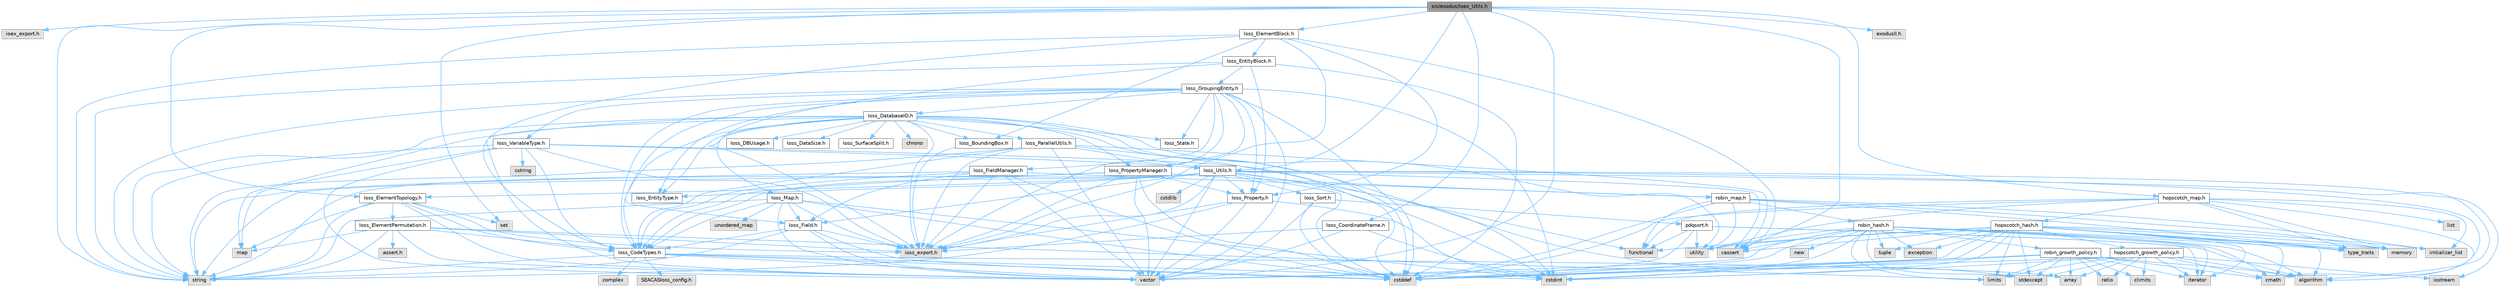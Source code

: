 digraph "src/exodus/Ioex_Utils.h"
{
 // INTERACTIVE_SVG=YES
 // LATEX_PDF_SIZE
  bgcolor="transparent";
  edge [fontname=Helvetica,fontsize=10,labelfontname=Helvetica,labelfontsize=10];
  node [fontname=Helvetica,fontsize=10,shape=box,height=0.2,width=0.4];
  Node1 [id="Node000001",label="src/exodus/Ioex_Utils.h",height=0.2,width=0.4,color="gray40", fillcolor="grey60", style="filled", fontcolor="black",tooltip=" "];
  Node1 -> Node2 [id="edge1_Node000001_Node000002",color="steelblue1",style="solid",tooltip=" "];
  Node2 [id="Node000002",label="ioex_export.h",height=0.2,width=0.4,color="grey60", fillcolor="#E0E0E0", style="filled",tooltip=" "];
  Node1 -> Node3 [id="edge2_Node000001_Node000003",color="steelblue1",style="solid",tooltip=" "];
  Node3 [id="Node000003",label="Ioss_CoordinateFrame.h",height=0.2,width=0.4,color="grey40", fillcolor="white", style="filled",URL="$Ioss__CoordinateFrame_8h.html",tooltip=" "];
  Node3 -> Node4 [id="edge3_Node000003_Node000004",color="steelblue1",style="solid",tooltip=" "];
  Node4 [id="Node000004",label="ioss_export.h",height=0.2,width=0.4,color="grey60", fillcolor="#E0E0E0", style="filled",tooltip=" "];
  Node3 -> Node5 [id="edge4_Node000003_Node000005",color="steelblue1",style="solid",tooltip=" "];
  Node5 [id="Node000005",label="cstdint",height=0.2,width=0.4,color="grey60", fillcolor="#E0E0E0", style="filled",tooltip=" "];
  Node3 -> Node6 [id="edge5_Node000003_Node000006",color="steelblue1",style="solid",tooltip=" "];
  Node6 [id="Node000006",label="vector",height=0.2,width=0.4,color="grey60", fillcolor="#E0E0E0", style="filled",tooltip=" "];
  Node1 -> Node7 [id="edge6_Node000001_Node000007",color="steelblue1",style="solid",tooltip=" "];
  Node7 [id="Node000007",label="Ioss_ElementBlock.h",height=0.2,width=0.4,color="grey40", fillcolor="white", style="filled",URL="$Ioss__ElementBlock_8h.html",tooltip=" "];
  Node7 -> Node4 [id="edge7_Node000007_Node000004",color="steelblue1",style="solid",tooltip=" "];
  Node7 -> Node8 [id="edge8_Node000007_Node000008",color="steelblue1",style="solid",tooltip=" "];
  Node8 [id="Node000008",label="Ioss_BoundingBox.h",height=0.2,width=0.4,color="grey40", fillcolor="white", style="filled",URL="$Ioss__BoundingBox_8h.html",tooltip=" "];
  Node8 -> Node4 [id="edge9_Node000008_Node000004",color="steelblue1",style="solid",tooltip=" "];
  Node7 -> Node9 [id="edge10_Node000007_Node000009",color="steelblue1",style="solid",tooltip=" "];
  Node9 [id="Node000009",label="Ioss_CodeTypes.h",height=0.2,width=0.4,color="grey40", fillcolor="white", style="filled",URL="$Ioss__CodeTypes_8h.html",tooltip=" "];
  Node9 -> Node10 [id="edge11_Node000009_Node000010",color="steelblue1",style="solid",tooltip=" "];
  Node10 [id="Node000010",label="array",height=0.2,width=0.4,color="grey60", fillcolor="#E0E0E0", style="filled",tooltip=" "];
  Node9 -> Node11 [id="edge12_Node000009_Node000011",color="steelblue1",style="solid",tooltip=" "];
  Node11 [id="Node000011",label="cstddef",height=0.2,width=0.4,color="grey60", fillcolor="#E0E0E0", style="filled",tooltip=" "];
  Node9 -> Node5 [id="edge13_Node000009_Node000005",color="steelblue1",style="solid",tooltip=" "];
  Node9 -> Node12 [id="edge14_Node000009_Node000012",color="steelblue1",style="solid",tooltip=" "];
  Node12 [id="Node000012",label="string",height=0.2,width=0.4,color="grey60", fillcolor="#E0E0E0", style="filled",tooltip=" "];
  Node9 -> Node6 [id="edge15_Node000009_Node000006",color="steelblue1",style="solid",tooltip=" "];
  Node9 -> Node13 [id="edge16_Node000009_Node000013",color="steelblue1",style="solid",tooltip=" "];
  Node13 [id="Node000013",label="SEACASIoss_config.h",height=0.2,width=0.4,color="grey60", fillcolor="#E0E0E0", style="filled",tooltip=" "];
  Node9 -> Node14 [id="edge17_Node000009_Node000014",color="steelblue1",style="solid",tooltip=" "];
  Node14 [id="Node000014",label="complex",height=0.2,width=0.4,color="grey60", fillcolor="#E0E0E0", style="filled",tooltip=" "];
  Node7 -> Node15 [id="edge18_Node000007_Node000015",color="steelblue1",style="solid",tooltip=" "];
  Node15 [id="Node000015",label="Ioss_EntityBlock.h",height=0.2,width=0.4,color="grey40", fillcolor="white", style="filled",URL="$Ioss__EntityBlock_8h.html",tooltip=" "];
  Node15 -> Node4 [id="edge19_Node000015_Node000004",color="steelblue1",style="solid",tooltip=" "];
  Node15 -> Node16 [id="edge20_Node000015_Node000016",color="steelblue1",style="solid",tooltip=" "];
  Node16 [id="Node000016",label="Ioss_GroupingEntity.h",height=0.2,width=0.4,color="grey40", fillcolor="white", style="filled",URL="$Ioss__GroupingEntity_8h.html",tooltip=" "];
  Node16 -> Node4 [id="edge21_Node000016_Node000004",color="steelblue1",style="solid",tooltip=" "];
  Node16 -> Node9 [id="edge22_Node000016_Node000009",color="steelblue1",style="solid",tooltip=" "];
  Node16 -> Node17 [id="edge23_Node000016_Node000017",color="steelblue1",style="solid",tooltip=" "];
  Node17 [id="Node000017",label="Ioss_DatabaseIO.h",height=0.2,width=0.4,color="grey40", fillcolor="white", style="filled",URL="$Ioss__DatabaseIO_8h.html",tooltip=" "];
  Node17 -> Node4 [id="edge24_Node000017_Node000004",color="steelblue1",style="solid",tooltip=" "];
  Node17 -> Node8 [id="edge25_Node000017_Node000008",color="steelblue1",style="solid",tooltip=" "];
  Node17 -> Node9 [id="edge26_Node000017_Node000009",color="steelblue1",style="solid",tooltip=" "];
  Node17 -> Node18 [id="edge27_Node000017_Node000018",color="steelblue1",style="solid",tooltip=" "];
  Node18 [id="Node000018",label="Ioss_DBUsage.h",height=0.2,width=0.4,color="grey40", fillcolor="white", style="filled",URL="$Ioss__DBUsage_8h.html",tooltip=" "];
  Node17 -> Node19 [id="edge28_Node000017_Node000019",color="steelblue1",style="solid",tooltip=" "];
  Node19 [id="Node000019",label="Ioss_DataSize.h",height=0.2,width=0.4,color="grey40", fillcolor="white", style="filled",URL="$Ioss__DataSize_8h.html",tooltip=" "];
  Node17 -> Node20 [id="edge29_Node000017_Node000020",color="steelblue1",style="solid",tooltip=" "];
  Node20 [id="Node000020",label="Ioss_EntityType.h",height=0.2,width=0.4,color="grey40", fillcolor="white", style="filled",URL="$Ioss__EntityType_8h.html",tooltip=" "];
  Node17 -> Node21 [id="edge30_Node000017_Node000021",color="steelblue1",style="solid",tooltip=" "];
  Node21 [id="Node000021",label="Ioss_Map.h",height=0.2,width=0.4,color="grey40", fillcolor="white", style="filled",URL="$Ioss__Map_8h.html",tooltip=" "];
  Node21 -> Node4 [id="edge31_Node000021_Node000004",color="steelblue1",style="solid",tooltip=" "];
  Node21 -> Node9 [id="edge32_Node000021_Node000009",color="steelblue1",style="solid",tooltip=" "];
  Node21 -> Node22 [id="edge33_Node000021_Node000022",color="steelblue1",style="solid",tooltip=" "];
  Node22 [id="Node000022",label="Ioss_Field.h",height=0.2,width=0.4,color="grey40", fillcolor="white", style="filled",URL="$Ioss__Field_8h.html",tooltip=" "];
  Node22 -> Node4 [id="edge34_Node000022_Node000004",color="steelblue1",style="solid",tooltip=" "];
  Node22 -> Node9 [id="edge35_Node000022_Node000009",color="steelblue1",style="solid",tooltip=" "];
  Node22 -> Node11 [id="edge36_Node000022_Node000011",color="steelblue1",style="solid",tooltip=" "];
  Node22 -> Node12 [id="edge37_Node000022_Node000012",color="steelblue1",style="solid",tooltip=" "];
  Node22 -> Node6 [id="edge38_Node000022_Node000006",color="steelblue1",style="solid",tooltip=" "];
  Node21 -> Node11 [id="edge39_Node000021_Node000011",color="steelblue1",style="solid",tooltip=" "];
  Node21 -> Node5 [id="edge40_Node000021_Node000005",color="steelblue1",style="solid",tooltip=" "];
  Node21 -> Node12 [id="edge41_Node000021_Node000012",color="steelblue1",style="solid",tooltip=" "];
  Node21 -> Node6 [id="edge42_Node000021_Node000006",color="steelblue1",style="solid",tooltip=" "];
  Node21 -> Node23 [id="edge43_Node000021_Node000023",color="steelblue1",style="solid",tooltip=" "];
  Node23 [id="Node000023",label="unordered_map",height=0.2,width=0.4,color="grey60", fillcolor="#E0E0E0", style="filled",tooltip=" "];
  Node17 -> Node24 [id="edge44_Node000017_Node000024",color="steelblue1",style="solid",tooltip=" "];
  Node24 [id="Node000024",label="Ioss_ParallelUtils.h",height=0.2,width=0.4,color="grey40", fillcolor="white", style="filled",URL="$Ioss__ParallelUtils_8h.html",tooltip=" "];
  Node24 -> Node4 [id="edge45_Node000024_Node000004",color="steelblue1",style="solid",tooltip=" "];
  Node24 -> Node9 [id="edge46_Node000024_Node000009",color="steelblue1",style="solid",tooltip=" "];
  Node24 -> Node25 [id="edge47_Node000024_Node000025",color="steelblue1",style="solid",tooltip=" "];
  Node25 [id="Node000025",label="Ioss_Utils.h",height=0.2,width=0.4,color="grey40", fillcolor="white", style="filled",URL="$Ioss__Utils_8h.html",tooltip=" "];
  Node25 -> Node4 [id="edge48_Node000025_Node000004",color="steelblue1",style="solid",tooltip=" "];
  Node25 -> Node9 [id="edge49_Node000025_Node000009",color="steelblue1",style="solid",tooltip=" "];
  Node25 -> Node26 [id="edge50_Node000025_Node000026",color="steelblue1",style="solid",tooltip=" "];
  Node26 [id="Node000026",label="Ioss_ElementTopology.h",height=0.2,width=0.4,color="grey40", fillcolor="white", style="filled",URL="$Ioss__ElementTopology_8h.html",tooltip=" "];
  Node26 -> Node4 [id="edge51_Node000026_Node000004",color="steelblue1",style="solid",tooltip=" "];
  Node26 -> Node9 [id="edge52_Node000026_Node000009",color="steelblue1",style="solid",tooltip=" "];
  Node26 -> Node27 [id="edge53_Node000026_Node000027",color="steelblue1",style="solid",tooltip=" "];
  Node27 [id="Node000027",label="Ioss_ElementPermutation.h",height=0.2,width=0.4,color="grey40", fillcolor="white", style="filled",URL="$Ioss__ElementPermutation_8h.html",tooltip=" "];
  Node27 -> Node4 [id="edge54_Node000027_Node000004",color="steelblue1",style="solid",tooltip=" "];
  Node27 -> Node9 [id="edge55_Node000027_Node000009",color="steelblue1",style="solid",tooltip=" "];
  Node27 -> Node28 [id="edge56_Node000027_Node000028",color="steelblue1",style="solid",tooltip=" "];
  Node28 [id="Node000028",label="assert.h",height=0.2,width=0.4,color="grey60", fillcolor="#E0E0E0", style="filled",tooltip=" "];
  Node27 -> Node29 [id="edge57_Node000027_Node000029",color="steelblue1",style="solid",tooltip=" "];
  Node29 [id="Node000029",label="limits",height=0.2,width=0.4,color="grey60", fillcolor="#E0E0E0", style="filled",tooltip=" "];
  Node27 -> Node30 [id="edge58_Node000027_Node000030",color="steelblue1",style="solid",tooltip=" "];
  Node30 [id="Node000030",label="map",height=0.2,width=0.4,color="grey60", fillcolor="#E0E0E0", style="filled",tooltip=" "];
  Node27 -> Node12 [id="edge59_Node000027_Node000012",color="steelblue1",style="solid",tooltip=" "];
  Node27 -> Node6 [id="edge60_Node000027_Node000006",color="steelblue1",style="solid",tooltip=" "];
  Node26 -> Node30 [id="edge61_Node000026_Node000030",color="steelblue1",style="solid",tooltip=" "];
  Node26 -> Node31 [id="edge62_Node000026_Node000031",color="steelblue1",style="solid",tooltip=" "];
  Node31 [id="Node000031",label="set",height=0.2,width=0.4,color="grey60", fillcolor="#E0E0E0", style="filled",tooltip=" "];
  Node26 -> Node12 [id="edge63_Node000026_Node000012",color="steelblue1",style="solid",tooltip=" "];
  Node26 -> Node6 [id="edge64_Node000026_Node000006",color="steelblue1",style="solid",tooltip=" "];
  Node25 -> Node20 [id="edge65_Node000025_Node000020",color="steelblue1",style="solid",tooltip=" "];
  Node25 -> Node22 [id="edge66_Node000025_Node000022",color="steelblue1",style="solid",tooltip=" "];
  Node25 -> Node32 [id="edge67_Node000025_Node000032",color="steelblue1",style="solid",tooltip=" "];
  Node32 [id="Node000032",label="Ioss_Property.h",height=0.2,width=0.4,color="grey40", fillcolor="white", style="filled",URL="$Ioss__Property_8h.html",tooltip=" "];
  Node32 -> Node4 [id="edge68_Node000032_Node000004",color="steelblue1",style="solid",tooltip=" "];
  Node32 -> Node5 [id="edge69_Node000032_Node000005",color="steelblue1",style="solid",tooltip=" "];
  Node32 -> Node12 [id="edge70_Node000032_Node000012",color="steelblue1",style="solid",tooltip=" "];
  Node32 -> Node6 [id="edge71_Node000032_Node000006",color="steelblue1",style="solid",tooltip=" "];
  Node25 -> Node33 [id="edge72_Node000025_Node000033",color="steelblue1",style="solid",tooltip=" "];
  Node33 [id="Node000033",label="Ioss_Sort.h",height=0.2,width=0.4,color="grey40", fillcolor="white", style="filled",URL="$Ioss__Sort_8h.html",tooltip=" "];
  Node33 -> Node34 [id="edge73_Node000033_Node000034",color="steelblue1",style="solid",tooltip=" "];
  Node34 [id="Node000034",label="pdqsort.h",height=0.2,width=0.4,color="grey40", fillcolor="white", style="filled",URL="$pdqsort_8h.html",tooltip=" "];
  Node34 -> Node35 [id="edge74_Node000034_Node000035",color="steelblue1",style="solid",tooltip=" "];
  Node35 [id="Node000035",label="algorithm",height=0.2,width=0.4,color="grey60", fillcolor="#E0E0E0", style="filled",tooltip=" "];
  Node34 -> Node11 [id="edge75_Node000034_Node000011",color="steelblue1",style="solid",tooltip=" "];
  Node34 -> Node36 [id="edge76_Node000034_Node000036",color="steelblue1",style="solid",tooltip=" "];
  Node36 [id="Node000036",label="functional",height=0.2,width=0.4,color="grey60", fillcolor="#E0E0E0", style="filled",tooltip=" "];
  Node34 -> Node37 [id="edge77_Node000034_Node000037",color="steelblue1",style="solid",tooltip=" "];
  Node37 [id="Node000037",label="iterator",height=0.2,width=0.4,color="grey60", fillcolor="#E0E0E0", style="filled",tooltip=" "];
  Node34 -> Node38 [id="edge78_Node000034_Node000038",color="steelblue1",style="solid",tooltip=" "];
  Node38 [id="Node000038",label="utility",height=0.2,width=0.4,color="grey60", fillcolor="#E0E0E0", style="filled",tooltip=" "];
  Node33 -> Node11 [id="edge79_Node000033_Node000011",color="steelblue1",style="solid",tooltip=" "];
  Node33 -> Node6 [id="edge80_Node000033_Node000006",color="steelblue1",style="solid",tooltip=" "];
  Node25 -> Node35 [id="edge81_Node000025_Node000035",color="steelblue1",style="solid",tooltip=" "];
  Node25 -> Node39 [id="edge82_Node000025_Node000039",color="steelblue1",style="solid",tooltip=" "];
  Node39 [id="Node000039",label="cassert",height=0.2,width=0.4,color="grey60", fillcolor="#E0E0E0", style="filled",tooltip=" "];
  Node25 -> Node40 [id="edge83_Node000025_Node000040",color="steelblue1",style="solid",tooltip=" "];
  Node40 [id="Node000040",label="cmath",height=0.2,width=0.4,color="grey60", fillcolor="#E0E0E0", style="filled",tooltip=" "];
  Node25 -> Node11 [id="edge84_Node000025_Node000011",color="steelblue1",style="solid",tooltip=" "];
  Node25 -> Node5 [id="edge85_Node000025_Node000005",color="steelblue1",style="solid",tooltip=" "];
  Node25 -> Node41 [id="edge86_Node000025_Node000041",color="steelblue1",style="solid",tooltip=" "];
  Node41 [id="Node000041",label="cstdlib",height=0.2,width=0.4,color="grey60", fillcolor="#E0E0E0", style="filled",tooltip=" "];
  Node25 -> Node42 [id="edge87_Node000025_Node000042",color="steelblue1",style="solid",tooltip=" "];
  Node42 [id="Node000042",label="iostream",height=0.2,width=0.4,color="grey60", fillcolor="#E0E0E0", style="filled",tooltip=" "];
  Node25 -> Node43 [id="edge88_Node000025_Node000043",color="steelblue1",style="solid",tooltip=" "];
  Node43 [id="Node000043",label="stdexcept",height=0.2,width=0.4,color="grey60", fillcolor="#E0E0E0", style="filled",tooltip=" "];
  Node25 -> Node12 [id="edge89_Node000025_Node000012",color="steelblue1",style="solid",tooltip=" "];
  Node25 -> Node6 [id="edge90_Node000025_Node000006",color="steelblue1",style="solid",tooltip=" "];
  Node24 -> Node39 [id="edge91_Node000024_Node000039",color="steelblue1",style="solid",tooltip=" "];
  Node24 -> Node11 [id="edge92_Node000024_Node000011",color="steelblue1",style="solid",tooltip=" "];
  Node24 -> Node12 [id="edge93_Node000024_Node000012",color="steelblue1",style="solid",tooltip=" "];
  Node24 -> Node6 [id="edge94_Node000024_Node000006",color="steelblue1",style="solid",tooltip=" "];
  Node17 -> Node44 [id="edge95_Node000017_Node000044",color="steelblue1",style="solid",tooltip=" "];
  Node44 [id="Node000044",label="Ioss_PropertyManager.h",height=0.2,width=0.4,color="grey40", fillcolor="white", style="filled",URL="$Ioss__PropertyManager_8h.html",tooltip=" "];
  Node44 -> Node4 [id="edge96_Node000044_Node000004",color="steelblue1",style="solid",tooltip=" "];
  Node44 -> Node9 [id="edge97_Node000044_Node000009",color="steelblue1",style="solid",tooltip=" "];
  Node44 -> Node32 [id="edge98_Node000044_Node000032",color="steelblue1",style="solid",tooltip=" "];
  Node44 -> Node11 [id="edge99_Node000044_Node000011",color="steelblue1",style="solid",tooltip=" "];
  Node44 -> Node12 [id="edge100_Node000044_Node000012",color="steelblue1",style="solid",tooltip=" "];
  Node44 -> Node6 [id="edge101_Node000044_Node000006",color="steelblue1",style="solid",tooltip=" "];
  Node44 -> Node45 [id="edge102_Node000044_Node000045",color="steelblue1",style="solid",tooltip=" "];
  Node45 [id="Node000045",label="robin_map.h",height=0.2,width=0.4,color="grey40", fillcolor="white", style="filled",URL="$robin__map_8h.html",tooltip=" "];
  Node45 -> Node11 [id="edge103_Node000045_Node000011",color="steelblue1",style="solid",tooltip=" "];
  Node45 -> Node36 [id="edge104_Node000045_Node000036",color="steelblue1",style="solid",tooltip=" "];
  Node45 -> Node46 [id="edge105_Node000045_Node000046",color="steelblue1",style="solid",tooltip=" "];
  Node46 [id="Node000046",label="initializer_list",height=0.2,width=0.4,color="grey60", fillcolor="#E0E0E0", style="filled",tooltip=" "];
  Node45 -> Node47 [id="edge106_Node000045_Node000047",color="steelblue1",style="solid",tooltip=" "];
  Node47 [id="Node000047",label="memory",height=0.2,width=0.4,color="grey60", fillcolor="#E0E0E0", style="filled",tooltip=" "];
  Node45 -> Node48 [id="edge107_Node000045_Node000048",color="steelblue1",style="solid",tooltip=" "];
  Node48 [id="Node000048",label="type_traits",height=0.2,width=0.4,color="grey60", fillcolor="#E0E0E0", style="filled",tooltip=" "];
  Node45 -> Node38 [id="edge108_Node000045_Node000038",color="steelblue1",style="solid",tooltip=" "];
  Node45 -> Node49 [id="edge109_Node000045_Node000049",color="steelblue1",style="solid",tooltip=" "];
  Node49 [id="Node000049",label="robin_hash.h",height=0.2,width=0.4,color="grey40", fillcolor="white", style="filled",URL="$robin__hash_8h.html",tooltip=" "];
  Node49 -> Node35 [id="edge110_Node000049_Node000035",color="steelblue1",style="solid",tooltip=" "];
  Node49 -> Node39 [id="edge111_Node000049_Node000039",color="steelblue1",style="solid",tooltip=" "];
  Node49 -> Node40 [id="edge112_Node000049_Node000040",color="steelblue1",style="solid",tooltip=" "];
  Node49 -> Node11 [id="edge113_Node000049_Node000011",color="steelblue1",style="solid",tooltip=" "];
  Node49 -> Node5 [id="edge114_Node000049_Node000005",color="steelblue1",style="solid",tooltip=" "];
  Node49 -> Node50 [id="edge115_Node000049_Node000050",color="steelblue1",style="solid",tooltip=" "];
  Node50 [id="Node000050",label="exception",height=0.2,width=0.4,color="grey60", fillcolor="#E0E0E0", style="filled",tooltip=" "];
  Node49 -> Node37 [id="edge116_Node000049_Node000037",color="steelblue1",style="solid",tooltip=" "];
  Node49 -> Node29 [id="edge117_Node000049_Node000029",color="steelblue1",style="solid",tooltip=" "];
  Node49 -> Node47 [id="edge118_Node000049_Node000047",color="steelblue1",style="solid",tooltip=" "];
  Node49 -> Node51 [id="edge119_Node000049_Node000051",color="steelblue1",style="solid",tooltip=" "];
  Node51 [id="Node000051",label="new",height=0.2,width=0.4,color="grey60", fillcolor="#E0E0E0", style="filled",tooltip=" "];
  Node49 -> Node43 [id="edge120_Node000049_Node000043",color="steelblue1",style="solid",tooltip=" "];
  Node49 -> Node52 [id="edge121_Node000049_Node000052",color="steelblue1",style="solid",tooltip=" "];
  Node52 [id="Node000052",label="tuple",height=0.2,width=0.4,color="grey60", fillcolor="#E0E0E0", style="filled",tooltip=" "];
  Node49 -> Node48 [id="edge122_Node000049_Node000048",color="steelblue1",style="solid",tooltip=" "];
  Node49 -> Node38 [id="edge123_Node000049_Node000038",color="steelblue1",style="solid",tooltip=" "];
  Node49 -> Node6 [id="edge124_Node000049_Node000006",color="steelblue1",style="solid",tooltip=" "];
  Node49 -> Node53 [id="edge125_Node000049_Node000053",color="steelblue1",style="solid",tooltip=" "];
  Node53 [id="Node000053",label="robin_growth_policy.h",height=0.2,width=0.4,color="grey40", fillcolor="white", style="filled",URL="$robin__growth__policy_8h.html",tooltip=" "];
  Node53 -> Node35 [id="edge126_Node000053_Node000035",color="steelblue1",style="solid",tooltip=" "];
  Node53 -> Node10 [id="edge127_Node000053_Node000010",color="steelblue1",style="solid",tooltip=" "];
  Node53 -> Node54 [id="edge128_Node000053_Node000054",color="steelblue1",style="solid",tooltip=" "];
  Node54 [id="Node000054",label="climits",height=0.2,width=0.4,color="grey60", fillcolor="#E0E0E0", style="filled",tooltip=" "];
  Node53 -> Node40 [id="edge129_Node000053_Node000040",color="steelblue1",style="solid",tooltip=" "];
  Node53 -> Node11 [id="edge130_Node000053_Node000011",color="steelblue1",style="solid",tooltip=" "];
  Node53 -> Node5 [id="edge131_Node000053_Node000005",color="steelblue1",style="solid",tooltip=" "];
  Node53 -> Node37 [id="edge132_Node000053_Node000037",color="steelblue1",style="solid",tooltip=" "];
  Node53 -> Node29 [id="edge133_Node000053_Node000029",color="steelblue1",style="solid",tooltip=" "];
  Node53 -> Node55 [id="edge134_Node000053_Node000055",color="steelblue1",style="solid",tooltip=" "];
  Node55 [id="Node000055",label="ratio",height=0.2,width=0.4,color="grey60", fillcolor="#E0E0E0", style="filled",tooltip=" "];
  Node53 -> Node43 [id="edge135_Node000053_Node000043",color="steelblue1",style="solid",tooltip=" "];
  Node17 -> Node56 [id="edge136_Node000017_Node000056",color="steelblue1",style="solid",tooltip=" "];
  Node56 [id="Node000056",label="Ioss_State.h",height=0.2,width=0.4,color="grey40", fillcolor="white", style="filled",URL="$Ioss__State_8h.html",tooltip=" "];
  Node17 -> Node57 [id="edge137_Node000017_Node000057",color="steelblue1",style="solid",tooltip=" "];
  Node57 [id="Node000057",label="Ioss_SurfaceSplit.h",height=0.2,width=0.4,color="grey40", fillcolor="white", style="filled",URL="$Ioss__SurfaceSplit_8h.html",tooltip=" "];
  Node17 -> Node58 [id="edge138_Node000017_Node000058",color="steelblue1",style="solid",tooltip=" "];
  Node58 [id="Node000058",label="chrono",height=0.2,width=0.4,color="grey60", fillcolor="#E0E0E0", style="filled",tooltip=" "];
  Node17 -> Node11 [id="edge139_Node000017_Node000011",color="steelblue1",style="solid",tooltip=" "];
  Node17 -> Node5 [id="edge140_Node000017_Node000005",color="steelblue1",style="solid",tooltip=" "];
  Node17 -> Node30 [id="edge141_Node000017_Node000030",color="steelblue1",style="solid",tooltip=" "];
  Node17 -> Node12 [id="edge142_Node000017_Node000012",color="steelblue1",style="solid",tooltip=" "];
  Node17 -> Node38 [id="edge143_Node000017_Node000038",color="steelblue1",style="solid",tooltip=" "];
  Node17 -> Node6 [id="edge144_Node000017_Node000006",color="steelblue1",style="solid",tooltip=" "];
  Node16 -> Node20 [id="edge145_Node000016_Node000020",color="steelblue1",style="solid",tooltip=" "];
  Node16 -> Node22 [id="edge146_Node000016_Node000022",color="steelblue1",style="solid",tooltip=" "];
  Node16 -> Node59 [id="edge147_Node000016_Node000059",color="steelblue1",style="solid",tooltip=" "];
  Node59 [id="Node000059",label="Ioss_FieldManager.h",height=0.2,width=0.4,color="grey40", fillcolor="white", style="filled",URL="$Ioss__FieldManager_8h.html",tooltip=" "];
  Node59 -> Node4 [id="edge148_Node000059_Node000004",color="steelblue1",style="solid",tooltip=" "];
  Node59 -> Node9 [id="edge149_Node000059_Node000009",color="steelblue1",style="solid",tooltip=" "];
  Node59 -> Node22 [id="edge150_Node000059_Node000022",color="steelblue1",style="solid",tooltip=" "];
  Node59 -> Node11 [id="edge151_Node000059_Node000011",color="steelblue1",style="solid",tooltip=" "];
  Node59 -> Node12 [id="edge152_Node000059_Node000012",color="steelblue1",style="solid",tooltip=" "];
  Node59 -> Node6 [id="edge153_Node000059_Node000006",color="steelblue1",style="solid",tooltip=" "];
  Node59 -> Node45 [id="edge154_Node000059_Node000045",color="steelblue1",style="solid",tooltip=" "];
  Node16 -> Node32 [id="edge155_Node000016_Node000032",color="steelblue1",style="solid",tooltip=" "];
  Node16 -> Node44 [id="edge156_Node000016_Node000044",color="steelblue1",style="solid",tooltip=" "];
  Node16 -> Node56 [id="edge157_Node000016_Node000056",color="steelblue1",style="solid",tooltip=" "];
  Node16 -> Node60 [id="edge158_Node000016_Node000060",color="steelblue1",style="solid",tooltip=" "];
  Node60 [id="Node000060",label="Ioss_VariableType.h",height=0.2,width=0.4,color="grey40", fillcolor="white", style="filled",URL="$Ioss__VariableType_8h.html",tooltip=" "];
  Node60 -> Node4 [id="edge159_Node000060_Node000004",color="steelblue1",style="solid",tooltip=" "];
  Node60 -> Node9 [id="edge160_Node000060_Node000009",color="steelblue1",style="solid",tooltip=" "];
  Node60 -> Node25 [id="edge161_Node000060_Node000025",color="steelblue1",style="solid",tooltip=" "];
  Node60 -> Node61 [id="edge162_Node000060_Node000061",color="steelblue1",style="solid",tooltip=" "];
  Node61 [id="Node000061",label="cstring",height=0.2,width=0.4,color="grey60", fillcolor="#E0E0E0", style="filled",tooltip=" "];
  Node60 -> Node36 [id="edge163_Node000060_Node000036",color="steelblue1",style="solid",tooltip=" "];
  Node60 -> Node30 [id="edge164_Node000060_Node000030",color="steelblue1",style="solid",tooltip=" "];
  Node60 -> Node12 [id="edge165_Node000060_Node000012",color="steelblue1",style="solid",tooltip=" "];
  Node60 -> Node6 [id="edge166_Node000060_Node000006",color="steelblue1",style="solid",tooltip=" "];
  Node16 -> Node11 [id="edge167_Node000016_Node000011",color="steelblue1",style="solid",tooltip=" "];
  Node16 -> Node5 [id="edge168_Node000016_Node000005",color="steelblue1",style="solid",tooltip=" "];
  Node16 -> Node12 [id="edge169_Node000016_Node000012",color="steelblue1",style="solid",tooltip=" "];
  Node16 -> Node6 [id="edge170_Node000016_Node000006",color="steelblue1",style="solid",tooltip=" "];
  Node15 -> Node32 [id="edge171_Node000015_Node000032",color="steelblue1",style="solid",tooltip=" "];
  Node15 -> Node11 [id="edge172_Node000015_Node000011",color="steelblue1",style="solid",tooltip=" "];
  Node15 -> Node12 [id="edge173_Node000015_Node000012",color="steelblue1",style="solid",tooltip=" "];
  Node7 -> Node32 [id="edge174_Node000007_Node000032",color="steelblue1",style="solid",tooltip=" "];
  Node7 -> Node39 [id="edge175_Node000007_Node000039",color="steelblue1",style="solid",tooltip=" "];
  Node7 -> Node12 [id="edge176_Node000007_Node000012",color="steelblue1",style="solid",tooltip=" "];
  Node1 -> Node26 [id="edge177_Node000001_Node000026",color="steelblue1",style="solid",tooltip=" "];
  Node1 -> Node25 [id="edge178_Node000001_Node000025",color="steelblue1",style="solid",tooltip=" "];
  Node1 -> Node39 [id="edge179_Node000001_Node000039",color="steelblue1",style="solid",tooltip=" "];
  Node1 -> Node62 [id="edge180_Node000001_Node000062",color="steelblue1",style="solid",tooltip=" "];
  Node62 [id="Node000062",label="exodusII.h",height=0.2,width=0.4,color="grey60", fillcolor="#E0E0E0", style="filled",tooltip=" "];
  Node1 -> Node31 [id="edge181_Node000001_Node000031",color="steelblue1",style="solid",tooltip=" "];
  Node1 -> Node12 [id="edge182_Node000001_Node000012",color="steelblue1",style="solid",tooltip=" "];
  Node1 -> Node6 [id="edge183_Node000001_Node000006",color="steelblue1",style="solid",tooltip=" "];
  Node1 -> Node63 [id="edge184_Node000001_Node000063",color="steelblue1",style="solid",tooltip=" "];
  Node63 [id="Node000063",label="hopscotch_map.h",height=0.2,width=0.4,color="grey40", fillcolor="white", style="filled",URL="$hopscotch__map_8h.html",tooltip=" "];
  Node63 -> Node35 [id="edge185_Node000063_Node000035",color="steelblue1",style="solid",tooltip=" "];
  Node63 -> Node11 [id="edge186_Node000063_Node000011",color="steelblue1",style="solid",tooltip=" "];
  Node63 -> Node36 [id="edge187_Node000063_Node000036",color="steelblue1",style="solid",tooltip=" "];
  Node63 -> Node46 [id="edge188_Node000063_Node000046",color="steelblue1",style="solid",tooltip=" "];
  Node63 -> Node64 [id="edge189_Node000063_Node000064",color="steelblue1",style="solid",tooltip=" "];
  Node64 [id="Node000064",label="list",height=0.2,width=0.4,color="grey60", fillcolor="#E0E0E0", style="filled",tooltip=" "];
  Node63 -> Node47 [id="edge190_Node000063_Node000047",color="steelblue1",style="solid",tooltip=" "];
  Node63 -> Node48 [id="edge191_Node000063_Node000048",color="steelblue1",style="solid",tooltip=" "];
  Node63 -> Node38 [id="edge192_Node000063_Node000038",color="steelblue1",style="solid",tooltip=" "];
  Node63 -> Node65 [id="edge193_Node000063_Node000065",color="steelblue1",style="solid",tooltip=" "];
  Node65 [id="Node000065",label="hopscotch_hash.h",height=0.2,width=0.4,color="grey40", fillcolor="white", style="filled",URL="$hopscotch__hash_8h.html",tooltip=" "];
  Node65 -> Node35 [id="edge194_Node000065_Node000035",color="steelblue1",style="solid",tooltip=" "];
  Node65 -> Node39 [id="edge195_Node000065_Node000039",color="steelblue1",style="solid",tooltip=" "];
  Node65 -> Node40 [id="edge196_Node000065_Node000040",color="steelblue1",style="solid",tooltip=" "];
  Node65 -> Node11 [id="edge197_Node000065_Node000011",color="steelblue1",style="solid",tooltip=" "];
  Node65 -> Node5 [id="edge198_Node000065_Node000005",color="steelblue1",style="solid",tooltip=" "];
  Node65 -> Node50 [id="edge199_Node000065_Node000050",color="steelblue1",style="solid",tooltip=" "];
  Node65 -> Node36 [id="edge200_Node000065_Node000036",color="steelblue1",style="solid",tooltip=" "];
  Node65 -> Node46 [id="edge201_Node000065_Node000046",color="steelblue1",style="solid",tooltip=" "];
  Node65 -> Node37 [id="edge202_Node000065_Node000037",color="steelblue1",style="solid",tooltip=" "];
  Node65 -> Node29 [id="edge203_Node000065_Node000029",color="steelblue1",style="solid",tooltip=" "];
  Node65 -> Node47 [id="edge204_Node000065_Node000047",color="steelblue1",style="solid",tooltip=" "];
  Node65 -> Node43 [id="edge205_Node000065_Node000043",color="steelblue1",style="solid",tooltip=" "];
  Node65 -> Node52 [id="edge206_Node000065_Node000052",color="steelblue1",style="solid",tooltip=" "];
  Node65 -> Node48 [id="edge207_Node000065_Node000048",color="steelblue1",style="solid",tooltip=" "];
  Node65 -> Node38 [id="edge208_Node000065_Node000038",color="steelblue1",style="solid",tooltip=" "];
  Node65 -> Node6 [id="edge209_Node000065_Node000006",color="steelblue1",style="solid",tooltip=" "];
  Node65 -> Node66 [id="edge210_Node000065_Node000066",color="steelblue1",style="solid",tooltip=" "];
  Node66 [id="Node000066",label="hopscotch_growth_policy.h",height=0.2,width=0.4,color="grey40", fillcolor="white", style="filled",URL="$hopscotch__growth__policy_8h.html",tooltip=" "];
  Node66 -> Node35 [id="edge211_Node000066_Node000035",color="steelblue1",style="solid",tooltip=" "];
  Node66 -> Node10 [id="edge212_Node000066_Node000010",color="steelblue1",style="solid",tooltip=" "];
  Node66 -> Node54 [id="edge213_Node000066_Node000054",color="steelblue1",style="solid",tooltip=" "];
  Node66 -> Node40 [id="edge214_Node000066_Node000040",color="steelblue1",style="solid",tooltip=" "];
  Node66 -> Node11 [id="edge215_Node000066_Node000011",color="steelblue1",style="solid",tooltip=" "];
  Node66 -> Node5 [id="edge216_Node000066_Node000005",color="steelblue1",style="solid",tooltip=" "];
  Node66 -> Node37 [id="edge217_Node000066_Node000037",color="steelblue1",style="solid",tooltip=" "];
  Node66 -> Node29 [id="edge218_Node000066_Node000029",color="steelblue1",style="solid",tooltip=" "];
  Node66 -> Node55 [id="edge219_Node000066_Node000055",color="steelblue1",style="solid",tooltip=" "];
  Node66 -> Node43 [id="edge220_Node000066_Node000043",color="steelblue1",style="solid",tooltip=" "];
  Node66 -> Node42 [id="edge221_Node000066_Node000042",color="steelblue1",style="solid",tooltip=" "];
}
